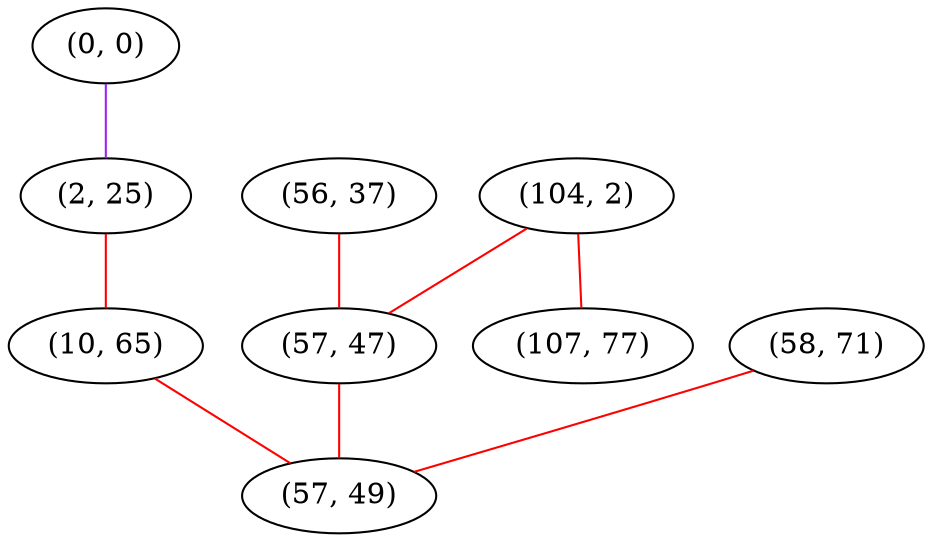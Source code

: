 graph "" {
"(0, 0)";
"(104, 2)";
"(56, 37)";
"(2, 25)";
"(10, 65)";
"(57, 47)";
"(58, 71)";
"(107, 77)";
"(57, 49)";
"(0, 0)" -- "(2, 25)"  [color=purple, key=0, weight=4];
"(104, 2)" -- "(107, 77)"  [color=red, key=0, weight=1];
"(104, 2)" -- "(57, 47)"  [color=red, key=0, weight=1];
"(56, 37)" -- "(57, 47)"  [color=red, key=0, weight=1];
"(2, 25)" -- "(10, 65)"  [color=red, key=0, weight=1];
"(10, 65)" -- "(57, 49)"  [color=red, key=0, weight=1];
"(57, 47)" -- "(57, 49)"  [color=red, key=0, weight=1];
"(58, 71)" -- "(57, 49)"  [color=red, key=0, weight=1];
}
